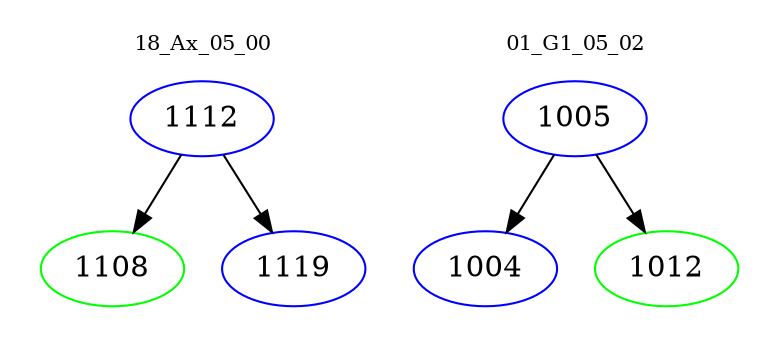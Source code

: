 digraph{
subgraph cluster_0 {
color = white
label = "18_Ax_05_00";
fontsize=10;
T0_1112 [label="1112", color="blue"]
T0_1112 -> T0_1108 [color="black"]
T0_1108 [label="1108", color="green"]
T0_1112 -> T0_1119 [color="black"]
T0_1119 [label="1119", color="blue"]
}
subgraph cluster_1 {
color = white
label = "01_G1_05_02";
fontsize=10;
T1_1005 [label="1005", color="blue"]
T1_1005 -> T1_1004 [color="black"]
T1_1004 [label="1004", color="blue"]
T1_1005 -> T1_1012 [color="black"]
T1_1012 [label="1012", color="green"]
}
}
